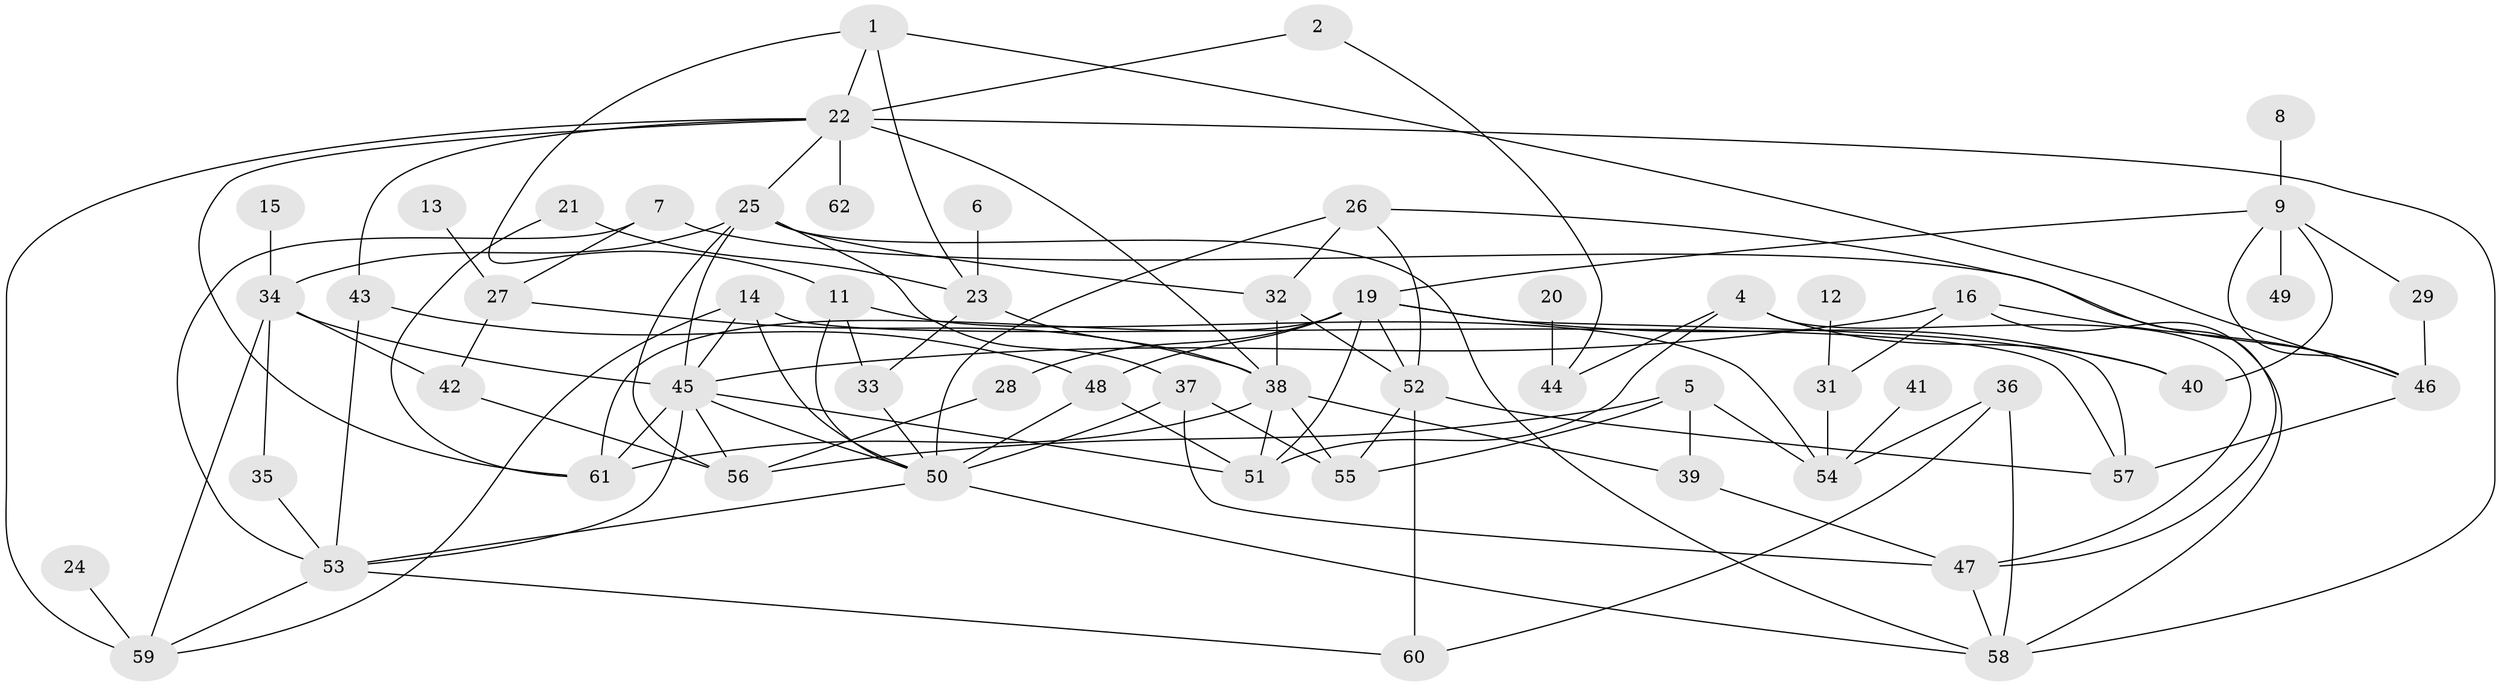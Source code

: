 // original degree distribution, {4: 0.18811881188118812, 2: 0.22772277227722773, 3: 0.18811881188118812, 0: 0.04950495049504951, 1: 0.13861386138613863, 5: 0.13861386138613863, 6: 0.039603960396039604, 7: 0.009900990099009901, 8: 0.019801980198019802}
// Generated by graph-tools (version 1.1) at 2025/35/03/04/25 23:35:53]
// undirected, 57 vertices, 112 edges
graph export_dot {
  node [color=gray90,style=filled];
  1;
  2;
  4;
  5;
  6;
  7;
  8;
  9;
  11;
  12;
  13;
  14;
  15;
  16;
  19;
  20;
  21;
  22;
  23;
  24;
  25;
  26;
  27;
  28;
  29;
  31;
  32;
  33;
  34;
  35;
  36;
  37;
  38;
  39;
  40;
  41;
  42;
  43;
  44;
  45;
  46;
  47;
  48;
  49;
  50;
  51;
  52;
  53;
  54;
  55;
  56;
  57;
  58;
  59;
  60;
  61;
  62;
  1 -- 11 [weight=1.0];
  1 -- 22 [weight=1.0];
  1 -- 23 [weight=1.0];
  1 -- 46 [weight=1.0];
  2 -- 22 [weight=1.0];
  2 -- 44 [weight=1.0];
  4 -- 40 [weight=1.0];
  4 -- 44 [weight=1.0];
  4 -- 47 [weight=1.0];
  4 -- 51 [weight=1.0];
  5 -- 39 [weight=1.0];
  5 -- 54 [weight=1.0];
  5 -- 55 [weight=1.0];
  5 -- 56 [weight=1.0];
  6 -- 23 [weight=1.0];
  7 -- 27 [weight=1.0];
  7 -- 46 [weight=1.0];
  7 -- 53 [weight=1.0];
  8 -- 9 [weight=1.0];
  9 -- 19 [weight=1.0];
  9 -- 29 [weight=1.0];
  9 -- 40 [weight=1.0];
  9 -- 46 [weight=1.0];
  9 -- 49 [weight=1.0];
  11 -- 33 [weight=1.0];
  11 -- 50 [weight=1.0];
  11 -- 54 [weight=1.0];
  12 -- 31 [weight=1.0];
  13 -- 27 [weight=1.0];
  14 -- 45 [weight=1.0];
  14 -- 50 [weight=1.0];
  14 -- 57 [weight=1.0];
  14 -- 59 [weight=1.0];
  15 -- 34 [weight=1.0];
  16 -- 31 [weight=1.0];
  16 -- 45 [weight=1.0];
  16 -- 46 [weight=1.0];
  16 -- 58 [weight=1.0];
  19 -- 28 [weight=1.0];
  19 -- 40 [weight=1.0];
  19 -- 48 [weight=1.0];
  19 -- 51 [weight=1.0];
  19 -- 52 [weight=1.0];
  19 -- 57 [weight=2.0];
  19 -- 61 [weight=1.0];
  20 -- 44 [weight=1.0];
  21 -- 23 [weight=1.0];
  21 -- 61 [weight=1.0];
  22 -- 25 [weight=1.0];
  22 -- 38 [weight=1.0];
  22 -- 43 [weight=1.0];
  22 -- 58 [weight=1.0];
  22 -- 59 [weight=1.0];
  22 -- 61 [weight=1.0];
  22 -- 62 [weight=1.0];
  23 -- 33 [weight=1.0];
  23 -- 38 [weight=1.0];
  24 -- 59 [weight=1.0];
  25 -- 32 [weight=1.0];
  25 -- 34 [weight=1.0];
  25 -- 37 [weight=1.0];
  25 -- 45 [weight=1.0];
  25 -- 56 [weight=1.0];
  25 -- 58 [weight=1.0];
  26 -- 32 [weight=1.0];
  26 -- 47 [weight=1.0];
  26 -- 50 [weight=1.0];
  26 -- 52 [weight=1.0];
  27 -- 38 [weight=1.0];
  27 -- 42 [weight=1.0];
  28 -- 56 [weight=1.0];
  29 -- 46 [weight=1.0];
  31 -- 54 [weight=1.0];
  32 -- 38 [weight=1.0];
  32 -- 52 [weight=1.0];
  33 -- 50 [weight=1.0];
  34 -- 35 [weight=1.0];
  34 -- 42 [weight=1.0];
  34 -- 45 [weight=1.0];
  34 -- 59 [weight=1.0];
  35 -- 53 [weight=1.0];
  36 -- 54 [weight=1.0];
  36 -- 58 [weight=1.0];
  36 -- 60 [weight=1.0];
  37 -- 47 [weight=1.0];
  37 -- 50 [weight=2.0];
  37 -- 55 [weight=1.0];
  38 -- 39 [weight=1.0];
  38 -- 51 [weight=1.0];
  38 -- 55 [weight=1.0];
  38 -- 61 [weight=1.0];
  39 -- 47 [weight=1.0];
  41 -- 54 [weight=2.0];
  42 -- 56 [weight=1.0];
  43 -- 48 [weight=1.0];
  43 -- 53 [weight=1.0];
  45 -- 50 [weight=1.0];
  45 -- 51 [weight=1.0];
  45 -- 53 [weight=1.0];
  45 -- 56 [weight=1.0];
  45 -- 61 [weight=1.0];
  46 -- 57 [weight=1.0];
  47 -- 58 [weight=1.0];
  48 -- 50 [weight=2.0];
  48 -- 51 [weight=1.0];
  50 -- 53 [weight=1.0];
  50 -- 58 [weight=1.0];
  52 -- 55 [weight=1.0];
  52 -- 57 [weight=1.0];
  52 -- 60 [weight=1.0];
  53 -- 59 [weight=1.0];
  53 -- 60 [weight=1.0];
}
